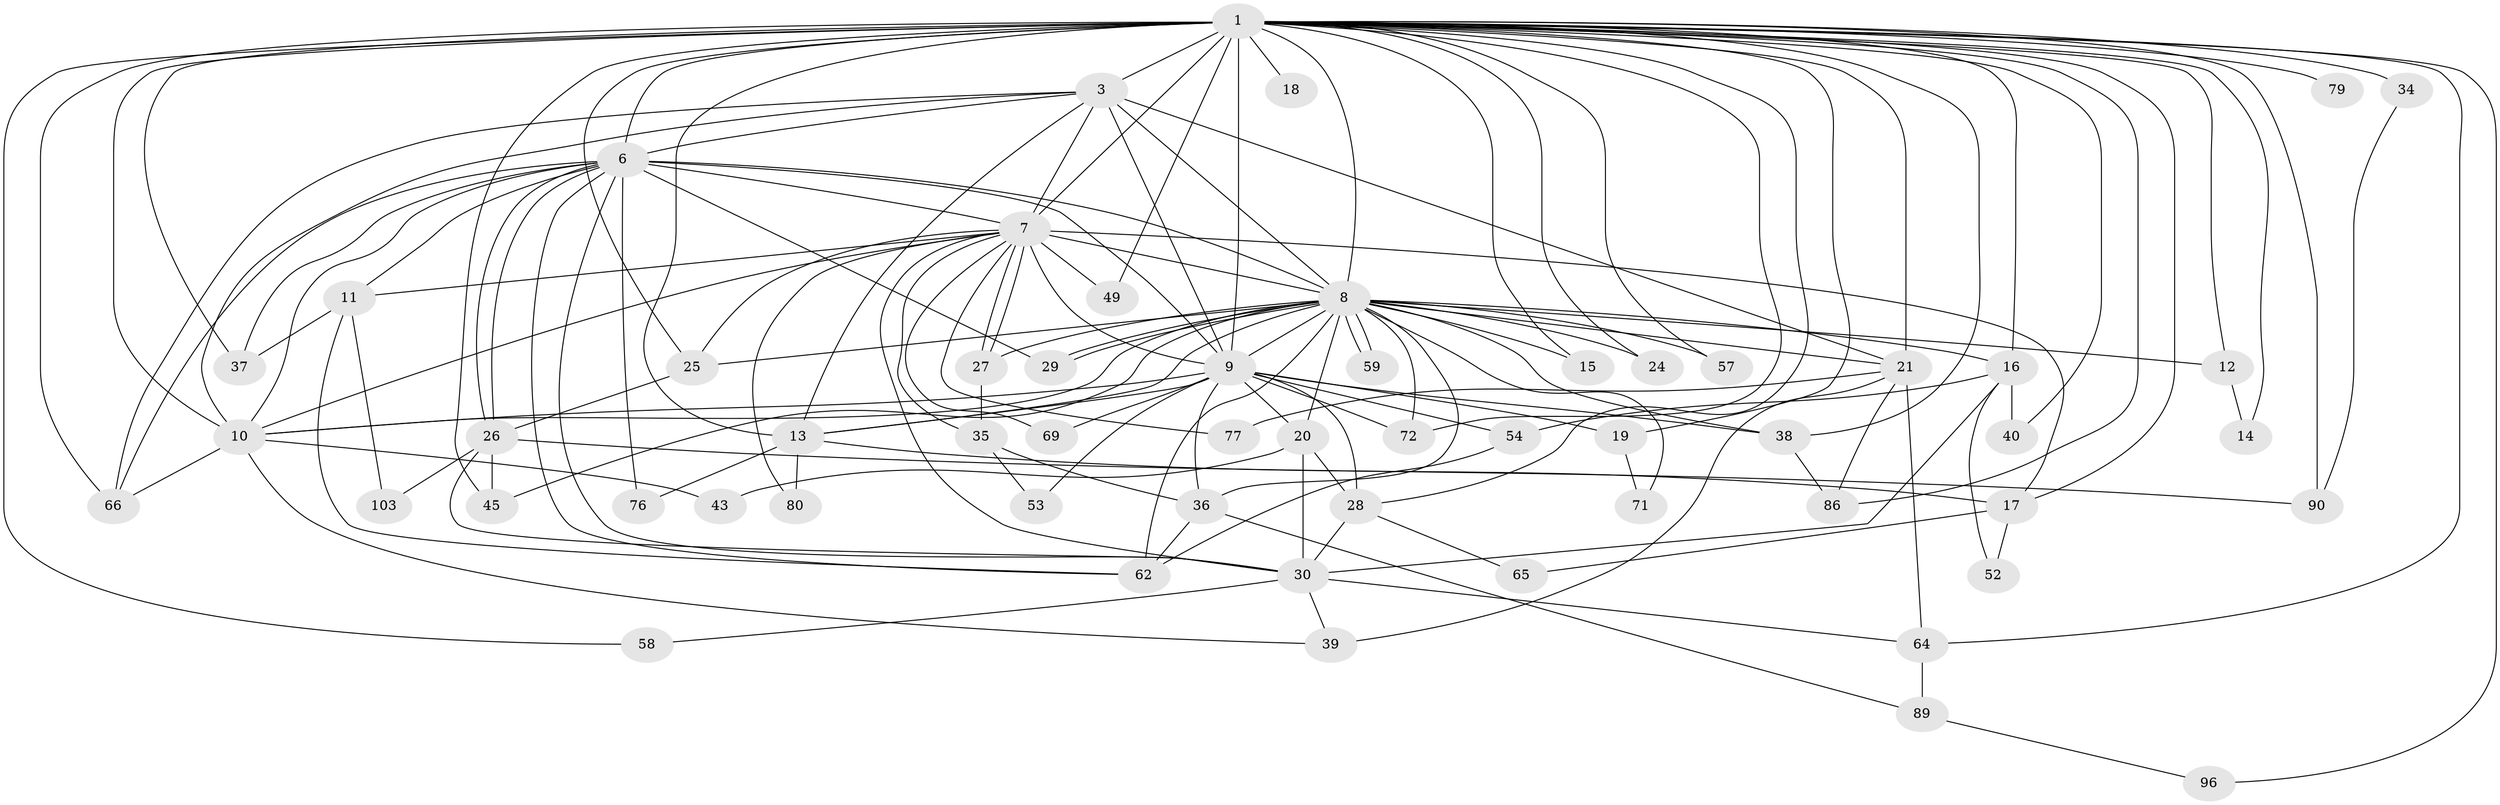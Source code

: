 // original degree distribution, {19: 0.017391304347826087, 17: 0.008695652173913044, 12: 0.008695652173913044, 14: 0.017391304347826087, 25: 0.008695652173913044, 21: 0.008695652173913044, 22: 0.008695652173913044, 35: 0.008695652173913044, 5: 0.0782608695652174, 3: 0.1565217391304348, 2: 0.4782608695652174, 6: 0.034782608695652174, 4: 0.1565217391304348, 7: 0.008695652173913044}
// Generated by graph-tools (version 1.1) at 2025/17/03/04/25 18:17:27]
// undirected, 57 vertices, 145 edges
graph export_dot {
graph [start="1"]
  node [color=gray90,style=filled];
  1 [super="+82+2"];
  3;
  6;
  7 [super="+41"];
  8 [super="+68+33"];
  9 [super="+42"];
  10;
  11;
  12;
  13 [super="+73+23"];
  14;
  15;
  16;
  17;
  18;
  19;
  20 [super="+70"];
  21 [super="+22"];
  24;
  25 [super="+114+101+88"];
  26 [super="+50+74"];
  27 [super="+92"];
  28;
  29 [super="+108"];
  30 [super="+94+31+47"];
  34 [super="+95"];
  35;
  36 [super="+93+75"];
  37 [super="+56+51"];
  38 [super="+91+104"];
  39 [super="+87"];
  40;
  43;
  45 [super="+60+67"];
  49;
  52;
  53;
  54 [super="+97"];
  57;
  58;
  59;
  62 [super="+110"];
  64 [super="+107"];
  65;
  66 [super="+100"];
  69;
  71;
  72 [super="+83"];
  76;
  77 [super="+99"];
  79;
  80;
  86;
  89;
  90;
  96;
  103;
  1 -- 3 [weight=4];
  1 -- 6 [weight=5];
  1 -- 7 [weight=6];
  1 -- 8 [weight=6];
  1 -- 9 [weight=6];
  1 -- 10 [weight=5];
  1 -- 15;
  1 -- 17;
  1 -- 18 [weight=2];
  1 -- 21 [weight=3];
  1 -- 34 [weight=2];
  1 -- 38;
  1 -- 45 [weight=2];
  1 -- 64;
  1 -- 12;
  1 -- 13;
  1 -- 14;
  1 -- 16;
  1 -- 19;
  1 -- 24;
  1 -- 25;
  1 -- 28;
  1 -- 37;
  1 -- 40;
  1 -- 49;
  1 -- 57;
  1 -- 58;
  1 -- 66;
  1 -- 79 [weight=2];
  1 -- 86 [weight=2];
  1 -- 90;
  1 -- 96;
  1 -- 72;
  3 -- 6;
  3 -- 7;
  3 -- 8;
  3 -- 9;
  3 -- 10;
  3 -- 13;
  3 -- 21;
  3 -- 66;
  6 -- 7;
  6 -- 8 [weight=2];
  6 -- 9;
  6 -- 10;
  6 -- 11;
  6 -- 26;
  6 -- 26;
  6 -- 30;
  6 -- 37 [weight=2];
  6 -- 62;
  6 -- 76;
  6 -- 29;
  6 -- 66;
  7 -- 8 [weight=3];
  7 -- 9;
  7 -- 10;
  7 -- 11;
  7 -- 17;
  7 -- 25 [weight=2];
  7 -- 27;
  7 -- 27;
  7 -- 35;
  7 -- 49;
  7 -- 69;
  7 -- 77 [weight=2];
  7 -- 80;
  7 -- 30;
  8 -- 9;
  8 -- 10;
  8 -- 12;
  8 -- 15;
  8 -- 16;
  8 -- 20;
  8 -- 24 [weight=2];
  8 -- 29;
  8 -- 29;
  8 -- 36 [weight=2];
  8 -- 45;
  8 -- 57;
  8 -- 59;
  8 -- 59;
  8 -- 71;
  8 -- 72;
  8 -- 27;
  8 -- 25;
  8 -- 21 [weight=2];
  8 -- 38;
  8 -- 62;
  8 -- 13;
  9 -- 10 [weight=2];
  9 -- 13;
  9 -- 19;
  9 -- 20;
  9 -- 36;
  9 -- 38;
  9 -- 53;
  9 -- 54;
  9 -- 72;
  9 -- 69;
  9 -- 28;
  10 -- 43;
  10 -- 66;
  10 -- 39;
  11 -- 37;
  11 -- 62;
  11 -- 103;
  12 -- 14;
  13 -- 80;
  13 -- 76;
  13 -- 17;
  16 -- 40;
  16 -- 52;
  16 -- 54;
  16 -- 30;
  17 -- 52;
  17 -- 65;
  19 -- 71;
  20 -- 28;
  20 -- 43;
  20 -- 30;
  21 -- 39 [weight=2];
  21 -- 77;
  21 -- 64;
  21 -- 86;
  25 -- 26 [weight=2];
  26 -- 90;
  26 -- 30;
  26 -- 103;
  26 -- 45;
  27 -- 35;
  28 -- 30;
  28 -- 65;
  30 -- 58;
  30 -- 64;
  30 -- 39;
  34 -- 90;
  35 -- 53;
  35 -- 36;
  36 -- 62;
  36 -- 89;
  38 -- 86;
  54 -- 62;
  64 -- 89;
  89 -- 96;
}
